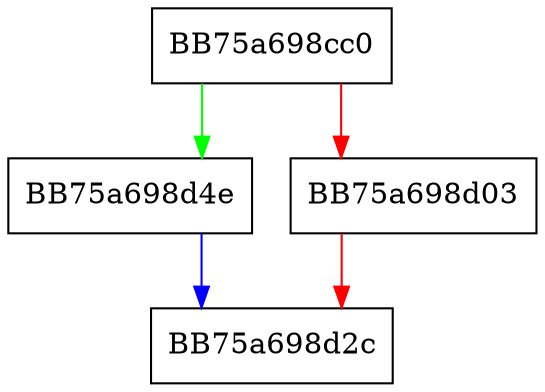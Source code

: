 digraph SSE_cvttpd2dq {
  node [shape="box"];
  graph [splines=ortho];
  BB75a698cc0 -> BB75a698d4e [color="green"];
  BB75a698cc0 -> BB75a698d03 [color="red"];
  BB75a698d03 -> BB75a698d2c [color="red"];
  BB75a698d4e -> BB75a698d2c [color="blue"];
}